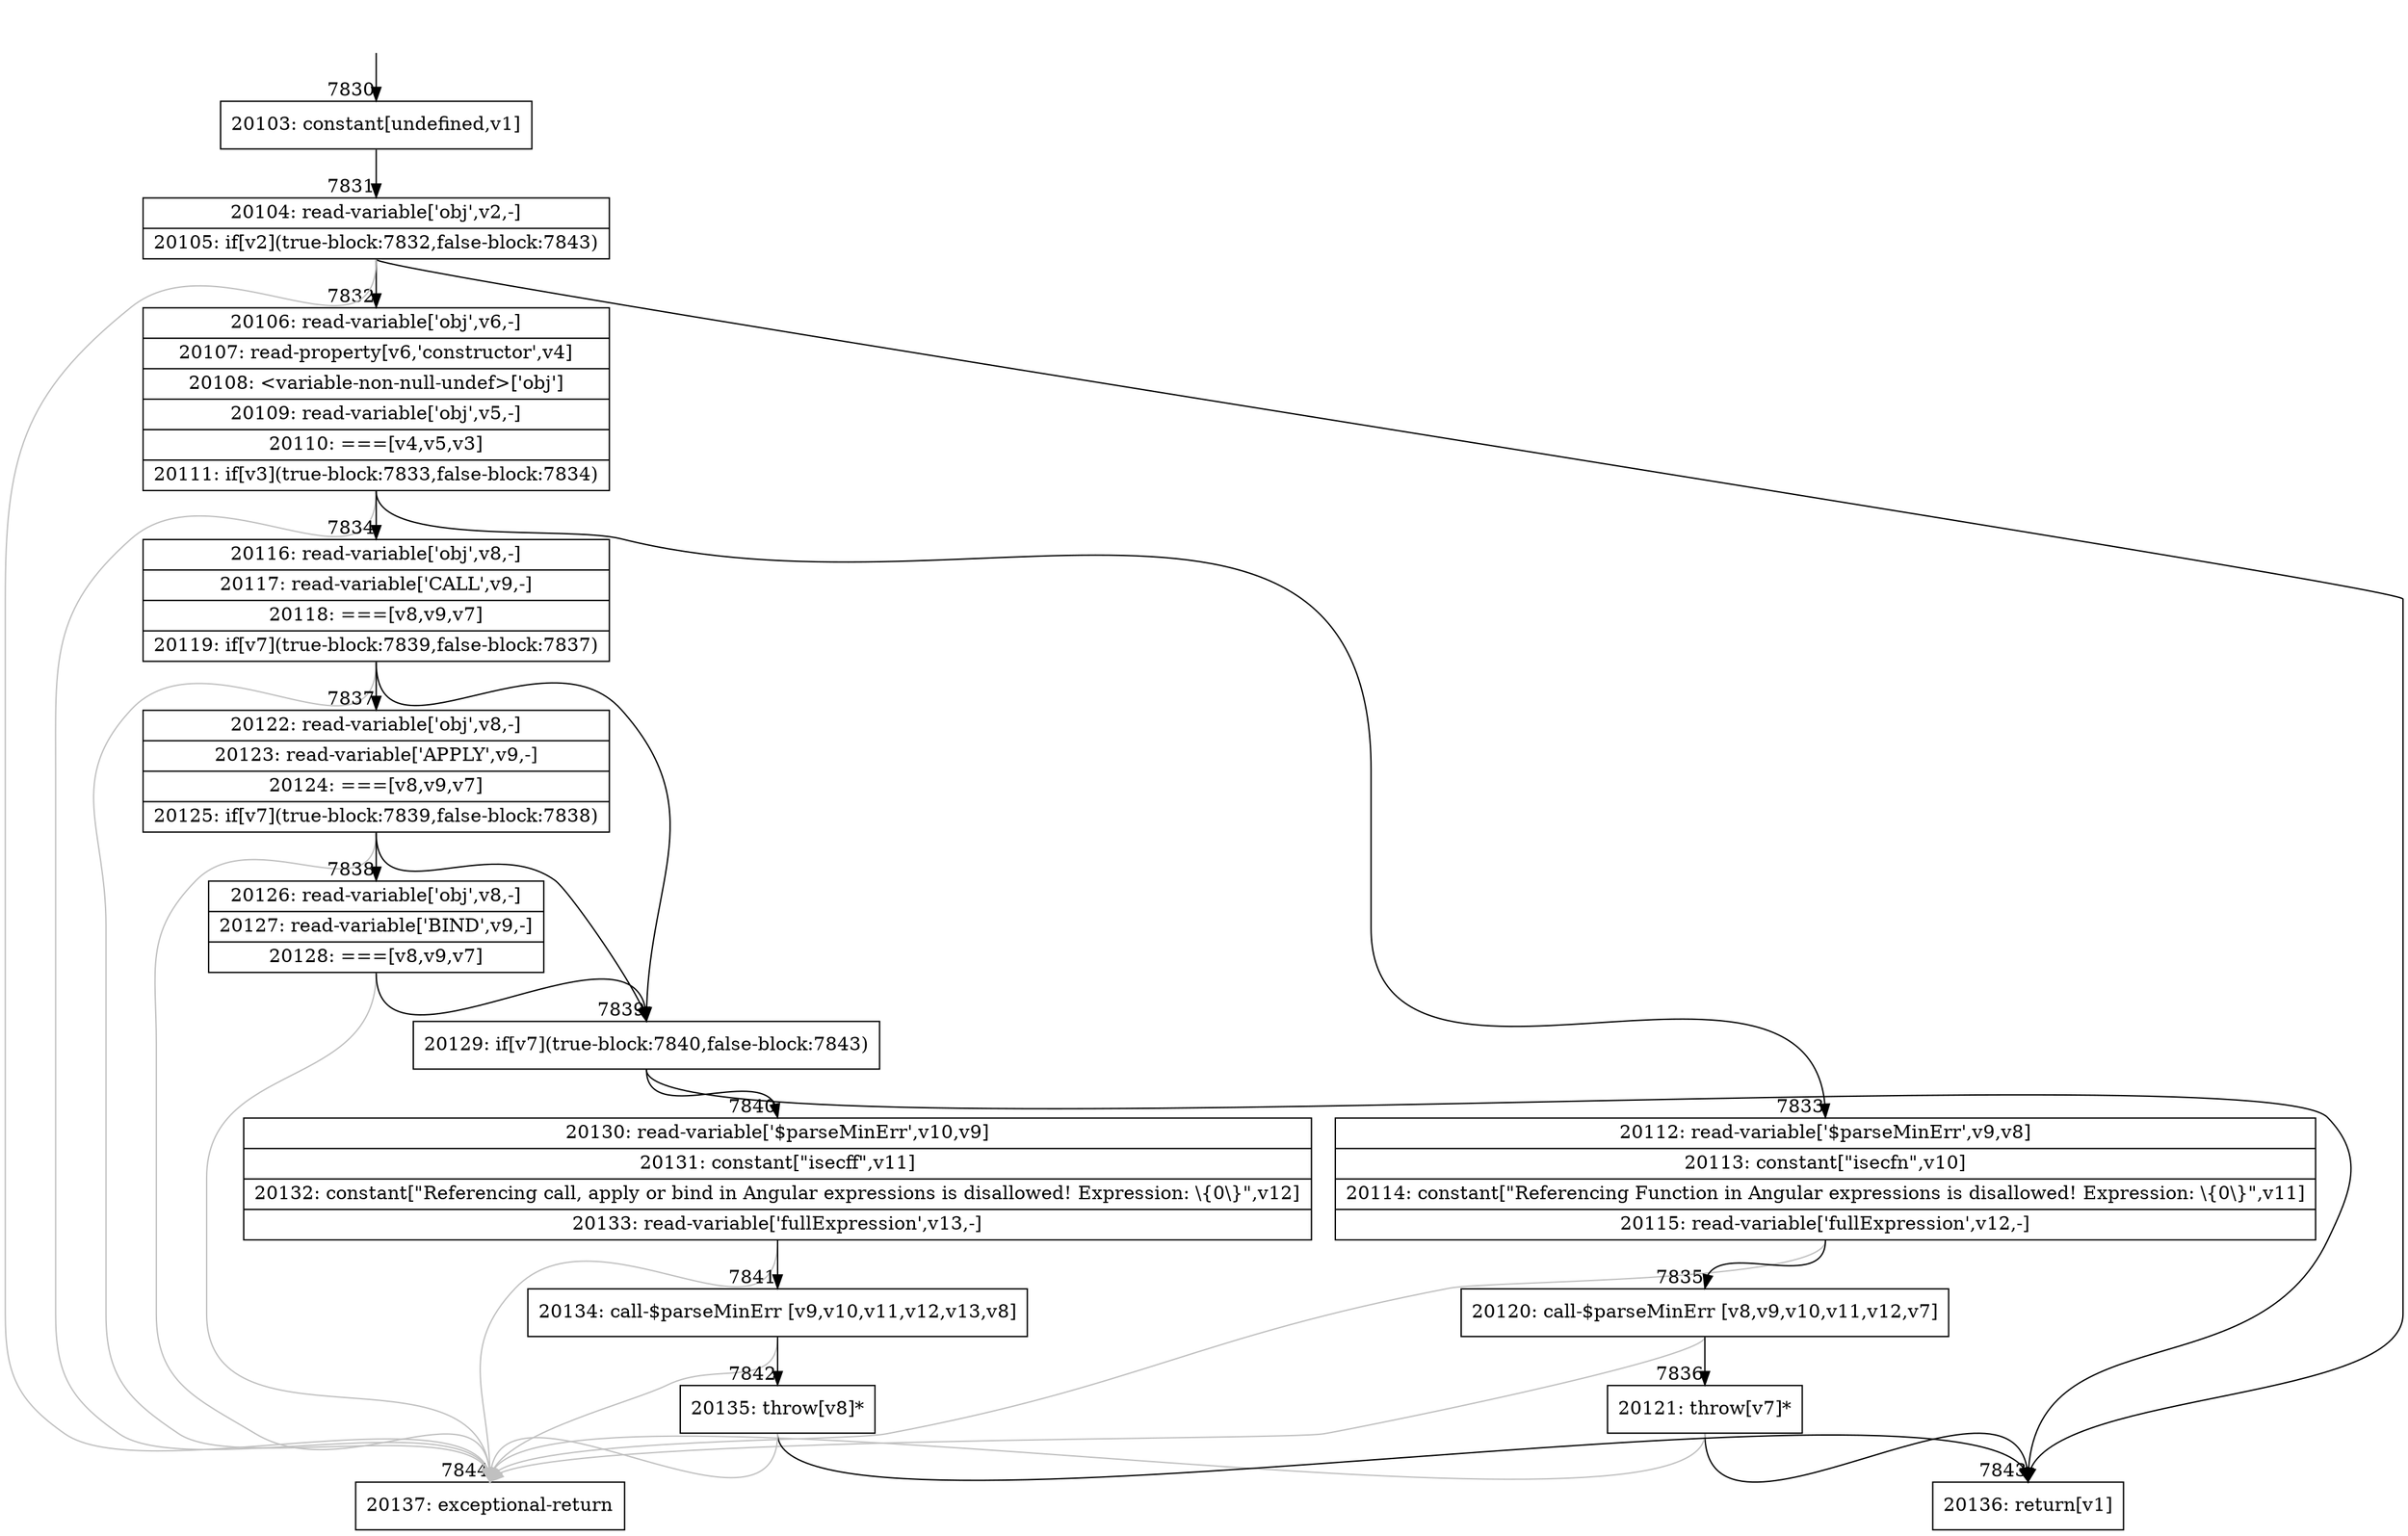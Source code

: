 digraph {
rankdir="TD"
BB_entry582[shape=none,label=""];
BB_entry582 -> BB7830 [tailport=s, headport=n, headlabel="    7830"]
BB7830 [shape=record label="{20103: constant[undefined,v1]}" ] 
BB7830 -> BB7831 [tailport=s, headport=n, headlabel="      7831"]
BB7831 [shape=record label="{20104: read-variable['obj',v2,-]|20105: if[v2](true-block:7832,false-block:7843)}" ] 
BB7831 -> BB7832 [tailport=s, headport=n, headlabel="      7832"]
BB7831 -> BB7843 [tailport=s, headport=n, headlabel="      7843"]
BB7831 -> BB7844 [tailport=s, headport=n, color=gray, headlabel="      7844"]
BB7832 [shape=record label="{20106: read-variable['obj',v6,-]|20107: read-property[v6,'constructor',v4]|20108: \<variable-non-null-undef\>['obj']|20109: read-variable['obj',v5,-]|20110: ===[v4,v5,v3]|20111: if[v3](true-block:7833,false-block:7834)}" ] 
BB7832 -> BB7833 [tailport=s, headport=n, headlabel="      7833"]
BB7832 -> BB7834 [tailport=s, headport=n, headlabel="      7834"]
BB7832 -> BB7844 [tailport=s, headport=n, color=gray]
BB7833 [shape=record label="{20112: read-variable['$parseMinErr',v9,v8]|20113: constant[\"isecfn\",v10]|20114: constant[\"Referencing Function in Angular expressions is disallowed! Expression: \\\{0\\\}\",v11]|20115: read-variable['fullExpression',v12,-]}" ] 
BB7833 -> BB7835 [tailport=s, headport=n, headlabel="      7835"]
BB7833 -> BB7844 [tailport=s, headport=n, color=gray]
BB7834 [shape=record label="{20116: read-variable['obj',v8,-]|20117: read-variable['CALL',v9,-]|20118: ===[v8,v9,v7]|20119: if[v7](true-block:7839,false-block:7837)}" ] 
BB7834 -> BB7839 [tailport=s, headport=n, headlabel="      7839"]
BB7834 -> BB7837 [tailport=s, headport=n, headlabel="      7837"]
BB7834 -> BB7844 [tailport=s, headport=n, color=gray]
BB7835 [shape=record label="{20120: call-$parseMinErr [v8,v9,v10,v11,v12,v7]}" ] 
BB7835 -> BB7836 [tailport=s, headport=n, headlabel="      7836"]
BB7835 -> BB7844 [tailport=s, headport=n, color=gray]
BB7836 [shape=record label="{20121: throw[v7]*}" ] 
BB7836 -> BB7843 [tailport=s, headport=n]
BB7836 -> BB7844 [tailport=s, headport=n, color=gray]
BB7837 [shape=record label="{20122: read-variable['obj',v8,-]|20123: read-variable['APPLY',v9,-]|20124: ===[v8,v9,v7]|20125: if[v7](true-block:7839,false-block:7838)}" ] 
BB7837 -> BB7839 [tailport=s, headport=n]
BB7837 -> BB7838 [tailport=s, headport=n, headlabel="      7838"]
BB7837 -> BB7844 [tailport=s, headport=n, color=gray]
BB7838 [shape=record label="{20126: read-variable['obj',v8,-]|20127: read-variable['BIND',v9,-]|20128: ===[v8,v9,v7]}" ] 
BB7838 -> BB7839 [tailport=s, headport=n]
BB7838 -> BB7844 [tailport=s, headport=n, color=gray]
BB7839 [shape=record label="{20129: if[v7](true-block:7840,false-block:7843)}" ] 
BB7839 -> BB7840 [tailport=s, headport=n, headlabel="      7840"]
BB7839 -> BB7843 [tailport=s, headport=n]
BB7840 [shape=record label="{20130: read-variable['$parseMinErr',v10,v9]|20131: constant[\"isecff\",v11]|20132: constant[\"Referencing call, apply or bind in Angular expressions is disallowed! Expression: \\\{0\\\}\",v12]|20133: read-variable['fullExpression',v13,-]}" ] 
BB7840 -> BB7841 [tailport=s, headport=n, headlabel="      7841"]
BB7840 -> BB7844 [tailport=s, headport=n, color=gray]
BB7841 [shape=record label="{20134: call-$parseMinErr [v9,v10,v11,v12,v13,v8]}" ] 
BB7841 -> BB7842 [tailport=s, headport=n, headlabel="      7842"]
BB7841 -> BB7844 [tailport=s, headport=n, color=gray]
BB7842 [shape=record label="{20135: throw[v8]*}" ] 
BB7842 -> BB7843 [tailport=s, headport=n]
BB7842 -> BB7844 [tailport=s, headport=n, color=gray]
BB7843 [shape=record label="{20136: return[v1]}" ] 
BB7844 [shape=record label="{20137: exceptional-return}" ] 
//#$~ 12433
}
